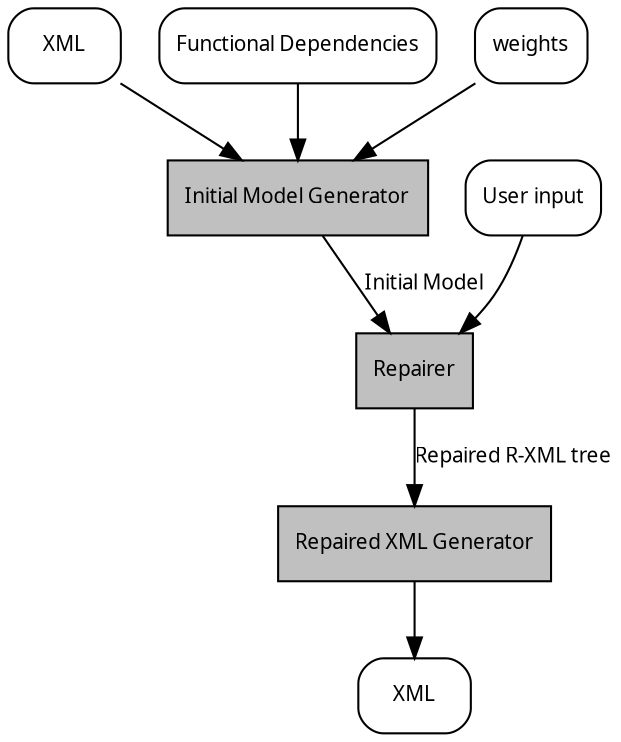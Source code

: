 digraph inference_process {
	node [shape = rectangle, fontname = "TeXGyrePagella-Regular", fontsize = 10];
	edge [fontname = "TeXGyrePagella-Regular", fontsize = 10];

	node [style= rounded];
	input_xml [label = "XML"];
	input_fd [label = "Functional Dependencies"];
	input_weight [label = "weights"];
	input_xml -> 1;
	input_fd -> 1;
	input_weight -> 1;
	1 [label = "Initial Model Generator" style = "filled" fillcolor = "grey"];
	1 -> 2 [label = "Initial Model"];
	user_input [label = "User input"];
	user_input -> 2;
	2 [label = "Repairer" style = "filled" fillcolor = "grey"];
	2 -> 3 [label = "Repaired R-XML tree"];
	3 [label = "Repaired XML Generator" style = "filled" fillcolor = "grey"];
	output_xml [label = "XML"];
	3 -> output_xml;
}
